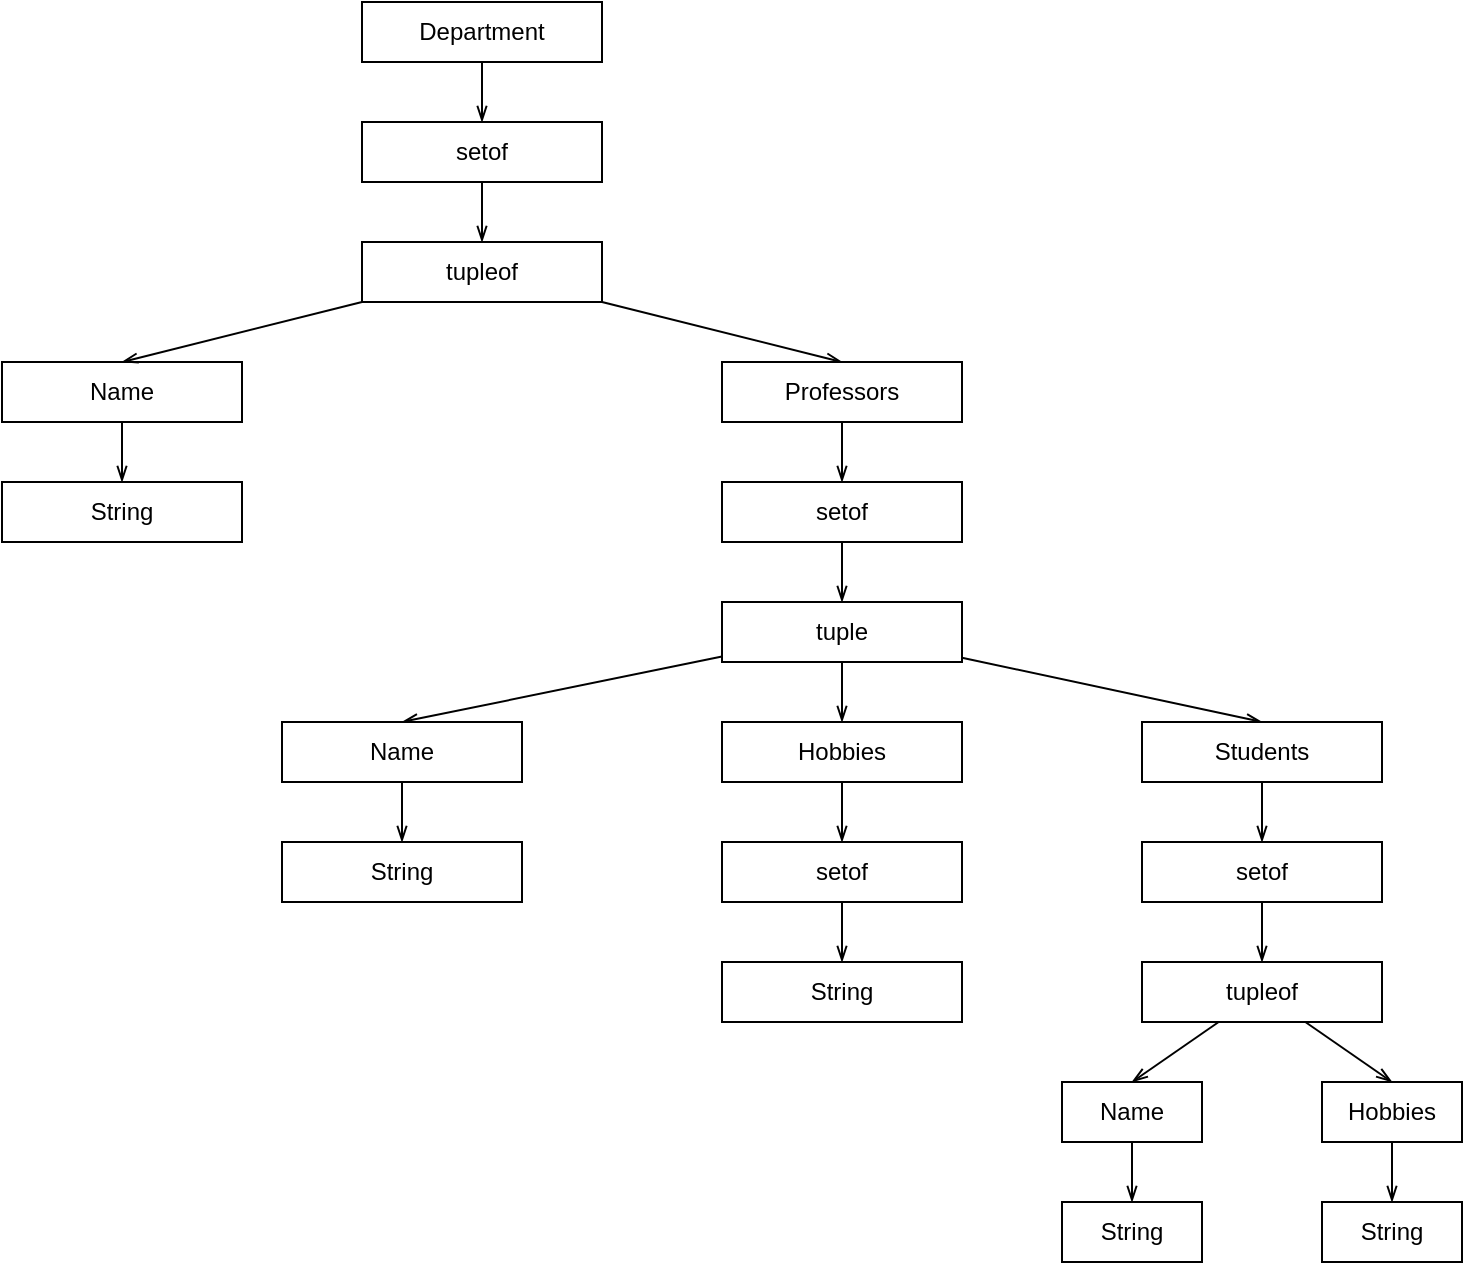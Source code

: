 <mxfile version="22.1.5" type="device">
  <diagram name="Page-1" id="TJhCuud45jHFmHBP4ZVE">
    <mxGraphModel dx="706" dy="559" grid="1" gridSize="10" guides="1" tooltips="1" connect="1" arrows="1" fold="1" page="1" pageScale="1" pageWidth="850" pageHeight="1100" math="0" shadow="0">
      <root>
        <mxCell id="0" />
        <mxCell id="1" parent="0" />
        <mxCell id="U1chCLL4d3GqoEXAgd2N-22" style="edgeStyle=orthogonalEdgeStyle;rounded=0;orthogonalLoop=1;jettySize=auto;html=1;entryX=0.5;entryY=0;entryDx=0;entryDy=0;endArrow=openThin;endFill=0;" edge="1" parent="1" source="U1chCLL4d3GqoEXAgd2N-1" target="U1chCLL4d3GqoEXAgd2N-3">
          <mxGeometry relative="1" as="geometry" />
        </mxCell>
        <mxCell id="U1chCLL4d3GqoEXAgd2N-1" value="Department" style="rounded=0;whiteSpace=wrap;html=1;" vertex="1" parent="1">
          <mxGeometry x="290" y="70" width="120" height="30" as="geometry" />
        </mxCell>
        <mxCell id="U1chCLL4d3GqoEXAgd2N-26" style="edgeStyle=orthogonalEdgeStyle;rounded=0;orthogonalLoop=1;jettySize=auto;html=1;entryX=0.5;entryY=0;entryDx=0;entryDy=0;endArrow=openThin;endFill=0;" edge="1" parent="1" source="U1chCLL4d3GqoEXAgd2N-2" target="U1chCLL4d3GqoEXAgd2N-6">
          <mxGeometry relative="1" as="geometry" />
        </mxCell>
        <mxCell id="U1chCLL4d3GqoEXAgd2N-2" value="Name" style="rounded=0;whiteSpace=wrap;html=1;" vertex="1" parent="1">
          <mxGeometry x="110" y="250" width="120" height="30" as="geometry" />
        </mxCell>
        <mxCell id="U1chCLL4d3GqoEXAgd2N-23" style="edgeStyle=orthogonalEdgeStyle;rounded=0;orthogonalLoop=1;jettySize=auto;html=1;entryX=0.5;entryY=0;entryDx=0;entryDy=0;endArrow=openThin;endFill=0;" edge="1" parent="1" source="U1chCLL4d3GqoEXAgd2N-3" target="U1chCLL4d3GqoEXAgd2N-4">
          <mxGeometry relative="1" as="geometry" />
        </mxCell>
        <mxCell id="U1chCLL4d3GqoEXAgd2N-3" value="setof" style="rounded=0;whiteSpace=wrap;html=1;" vertex="1" parent="1">
          <mxGeometry x="290" y="130" width="120" height="30" as="geometry" />
        </mxCell>
        <mxCell id="U1chCLL4d3GqoEXAgd2N-24" style="rounded=0;orthogonalLoop=1;jettySize=auto;html=1;entryX=0.5;entryY=0;entryDx=0;entryDy=0;endArrow=openThin;endFill=0;" edge="1" parent="1" source="U1chCLL4d3GqoEXAgd2N-4" target="U1chCLL4d3GqoEXAgd2N-2">
          <mxGeometry relative="1" as="geometry" />
        </mxCell>
        <mxCell id="U1chCLL4d3GqoEXAgd2N-25" style="rounded=0;orthogonalLoop=1;jettySize=auto;html=1;entryX=0.5;entryY=0;entryDx=0;entryDy=0;endArrow=openThin;endFill=0;" edge="1" parent="1" source="U1chCLL4d3GqoEXAgd2N-4" target="U1chCLL4d3GqoEXAgd2N-5">
          <mxGeometry relative="1" as="geometry" />
        </mxCell>
        <mxCell id="U1chCLL4d3GqoEXAgd2N-4" value="tupleof" style="rounded=0;whiteSpace=wrap;html=1;" vertex="1" parent="1">
          <mxGeometry x="290" y="190" width="120" height="30" as="geometry" />
        </mxCell>
        <mxCell id="U1chCLL4d3GqoEXAgd2N-27" style="edgeStyle=orthogonalEdgeStyle;rounded=0;orthogonalLoop=1;jettySize=auto;html=1;entryX=0.5;entryY=0;entryDx=0;entryDy=0;endArrow=openThin;endFill=0;" edge="1" parent="1" source="U1chCLL4d3GqoEXAgd2N-5" target="U1chCLL4d3GqoEXAgd2N-7">
          <mxGeometry relative="1" as="geometry" />
        </mxCell>
        <mxCell id="U1chCLL4d3GqoEXAgd2N-5" value="Professors" style="rounded=0;whiteSpace=wrap;html=1;" vertex="1" parent="1">
          <mxGeometry x="470" y="250" width="120" height="30" as="geometry" />
        </mxCell>
        <mxCell id="U1chCLL4d3GqoEXAgd2N-6" value="String" style="rounded=0;whiteSpace=wrap;html=1;" vertex="1" parent="1">
          <mxGeometry x="110" y="310" width="120" height="30" as="geometry" />
        </mxCell>
        <mxCell id="U1chCLL4d3GqoEXAgd2N-28" style="edgeStyle=orthogonalEdgeStyle;rounded=0;orthogonalLoop=1;jettySize=auto;html=1;entryX=0.5;entryY=0;entryDx=0;entryDy=0;endArrow=openThin;endFill=0;" edge="1" parent="1" source="U1chCLL4d3GqoEXAgd2N-7" target="U1chCLL4d3GqoEXAgd2N-8">
          <mxGeometry relative="1" as="geometry" />
        </mxCell>
        <mxCell id="U1chCLL4d3GqoEXAgd2N-7" value="setof" style="rounded=0;whiteSpace=wrap;html=1;" vertex="1" parent="1">
          <mxGeometry x="470" y="310" width="120" height="30" as="geometry" />
        </mxCell>
        <mxCell id="U1chCLL4d3GqoEXAgd2N-29" style="rounded=0;orthogonalLoop=1;jettySize=auto;html=1;entryX=0.5;entryY=0;entryDx=0;entryDy=0;endArrow=openThin;endFill=0;" edge="1" parent="1" source="U1chCLL4d3GqoEXAgd2N-8" target="U1chCLL4d3GqoEXAgd2N-9">
          <mxGeometry relative="1" as="geometry" />
        </mxCell>
        <mxCell id="U1chCLL4d3GqoEXAgd2N-30" style="rounded=0;orthogonalLoop=1;jettySize=auto;html=1;entryX=0.5;entryY=0;entryDx=0;entryDy=0;endArrow=openThin;endFill=0;" edge="1" parent="1" source="U1chCLL4d3GqoEXAgd2N-8" target="U1chCLL4d3GqoEXAgd2N-11">
          <mxGeometry relative="1" as="geometry" />
        </mxCell>
        <mxCell id="U1chCLL4d3GqoEXAgd2N-31" style="rounded=0;orthogonalLoop=1;jettySize=auto;html=1;entryX=0.5;entryY=0;entryDx=0;entryDy=0;endArrow=openThin;endFill=0;" edge="1" parent="1" source="U1chCLL4d3GqoEXAgd2N-8" target="U1chCLL4d3GqoEXAgd2N-14">
          <mxGeometry relative="1" as="geometry" />
        </mxCell>
        <mxCell id="U1chCLL4d3GqoEXAgd2N-8" value="tuple" style="rounded=0;whiteSpace=wrap;html=1;" vertex="1" parent="1">
          <mxGeometry x="470" y="370" width="120" height="30" as="geometry" />
        </mxCell>
        <mxCell id="U1chCLL4d3GqoEXAgd2N-32" style="edgeStyle=orthogonalEdgeStyle;rounded=0;orthogonalLoop=1;jettySize=auto;html=1;entryX=0.5;entryY=0;entryDx=0;entryDy=0;endArrow=openThin;endFill=0;" edge="1" parent="1" source="U1chCLL4d3GqoEXAgd2N-9" target="U1chCLL4d3GqoEXAgd2N-10">
          <mxGeometry relative="1" as="geometry" />
        </mxCell>
        <mxCell id="U1chCLL4d3GqoEXAgd2N-9" value="Name" style="rounded=0;whiteSpace=wrap;html=1;" vertex="1" parent="1">
          <mxGeometry x="250" y="430" width="120" height="30" as="geometry" />
        </mxCell>
        <mxCell id="U1chCLL4d3GqoEXAgd2N-10" value="String" style="rounded=0;whiteSpace=wrap;html=1;" vertex="1" parent="1">
          <mxGeometry x="250" y="490" width="120" height="30" as="geometry" />
        </mxCell>
        <mxCell id="U1chCLL4d3GqoEXAgd2N-33" style="edgeStyle=orthogonalEdgeStyle;rounded=0;orthogonalLoop=1;jettySize=auto;html=1;entryX=0.5;entryY=0;entryDx=0;entryDy=0;endArrow=openThin;endFill=0;" edge="1" parent="1" source="U1chCLL4d3GqoEXAgd2N-11" target="U1chCLL4d3GqoEXAgd2N-12">
          <mxGeometry relative="1" as="geometry" />
        </mxCell>
        <mxCell id="U1chCLL4d3GqoEXAgd2N-11" value="Hobbies" style="rounded=0;whiteSpace=wrap;html=1;" vertex="1" parent="1">
          <mxGeometry x="470" y="430" width="120" height="30" as="geometry" />
        </mxCell>
        <mxCell id="U1chCLL4d3GqoEXAgd2N-34" style="edgeStyle=orthogonalEdgeStyle;rounded=0;orthogonalLoop=1;jettySize=auto;html=1;entryX=0.5;entryY=0;entryDx=0;entryDy=0;endArrow=openThin;endFill=0;" edge="1" parent="1" source="U1chCLL4d3GqoEXAgd2N-12" target="U1chCLL4d3GqoEXAgd2N-13">
          <mxGeometry relative="1" as="geometry" />
        </mxCell>
        <mxCell id="U1chCLL4d3GqoEXAgd2N-12" value="setof" style="rounded=0;whiteSpace=wrap;html=1;" vertex="1" parent="1">
          <mxGeometry x="470" y="490" width="120" height="30" as="geometry" />
        </mxCell>
        <mxCell id="U1chCLL4d3GqoEXAgd2N-13" value="String" style="rounded=0;whiteSpace=wrap;html=1;" vertex="1" parent="1">
          <mxGeometry x="470" y="550" width="120" height="30" as="geometry" />
        </mxCell>
        <mxCell id="U1chCLL4d3GqoEXAgd2N-35" style="edgeStyle=orthogonalEdgeStyle;rounded=0;orthogonalLoop=1;jettySize=auto;html=1;entryX=0.5;entryY=0;entryDx=0;entryDy=0;endArrow=openThin;endFill=0;" edge="1" parent="1" source="U1chCLL4d3GqoEXAgd2N-14" target="U1chCLL4d3GqoEXAgd2N-21">
          <mxGeometry relative="1" as="geometry" />
        </mxCell>
        <mxCell id="U1chCLL4d3GqoEXAgd2N-14" value="Students" style="rounded=0;whiteSpace=wrap;html=1;" vertex="1" parent="1">
          <mxGeometry x="680" y="430" width="120" height="30" as="geometry" />
        </mxCell>
        <mxCell id="U1chCLL4d3GqoEXAgd2N-37" style="rounded=0;orthogonalLoop=1;jettySize=auto;html=1;entryX=0.5;entryY=0;entryDx=0;entryDy=0;endArrow=openThin;endFill=0;" edge="1" parent="1" source="U1chCLL4d3GqoEXAgd2N-15" target="U1chCLL4d3GqoEXAgd2N-16">
          <mxGeometry relative="1" as="geometry" />
        </mxCell>
        <mxCell id="U1chCLL4d3GqoEXAgd2N-38" style="rounded=0;orthogonalLoop=1;jettySize=auto;html=1;entryX=0.5;entryY=0;entryDx=0;entryDy=0;endArrow=openThin;endFill=0;" edge="1" parent="1" source="U1chCLL4d3GqoEXAgd2N-15" target="U1chCLL4d3GqoEXAgd2N-18">
          <mxGeometry relative="1" as="geometry" />
        </mxCell>
        <mxCell id="U1chCLL4d3GqoEXAgd2N-15" value="tupleof" style="rounded=0;whiteSpace=wrap;html=1;" vertex="1" parent="1">
          <mxGeometry x="680" y="550" width="120" height="30" as="geometry" />
        </mxCell>
        <mxCell id="U1chCLL4d3GqoEXAgd2N-39" style="edgeStyle=orthogonalEdgeStyle;rounded=0;orthogonalLoop=1;jettySize=auto;html=1;entryX=0.5;entryY=0;entryDx=0;entryDy=0;endArrow=openThin;endFill=0;" edge="1" parent="1" source="U1chCLL4d3GqoEXAgd2N-16" target="U1chCLL4d3GqoEXAgd2N-19">
          <mxGeometry relative="1" as="geometry" />
        </mxCell>
        <mxCell id="U1chCLL4d3GqoEXAgd2N-16" value="Name" style="rounded=0;whiteSpace=wrap;html=1;" vertex="1" parent="1">
          <mxGeometry x="640" y="610" width="70" height="30" as="geometry" />
        </mxCell>
        <mxCell id="U1chCLL4d3GqoEXAgd2N-40" style="edgeStyle=orthogonalEdgeStyle;rounded=0;orthogonalLoop=1;jettySize=auto;html=1;entryX=0.5;entryY=0;entryDx=0;entryDy=0;endArrow=openThin;endFill=0;" edge="1" parent="1" source="U1chCLL4d3GqoEXAgd2N-18" target="U1chCLL4d3GqoEXAgd2N-20">
          <mxGeometry relative="1" as="geometry" />
        </mxCell>
        <mxCell id="U1chCLL4d3GqoEXAgd2N-18" value="Hobbies" style="rounded=0;whiteSpace=wrap;html=1;" vertex="1" parent="1">
          <mxGeometry x="770" y="610" width="70" height="30" as="geometry" />
        </mxCell>
        <mxCell id="U1chCLL4d3GqoEXAgd2N-19" value="String" style="rounded=0;whiteSpace=wrap;html=1;" vertex="1" parent="1">
          <mxGeometry x="640" y="670" width="70" height="30" as="geometry" />
        </mxCell>
        <mxCell id="U1chCLL4d3GqoEXAgd2N-20" value="String" style="rounded=0;whiteSpace=wrap;html=1;" vertex="1" parent="1">
          <mxGeometry x="770" y="670" width="70" height="30" as="geometry" />
        </mxCell>
        <mxCell id="U1chCLL4d3GqoEXAgd2N-36" style="edgeStyle=orthogonalEdgeStyle;rounded=0;orthogonalLoop=1;jettySize=auto;html=1;entryX=0.5;entryY=0;entryDx=0;entryDy=0;endArrow=openThin;endFill=0;" edge="1" parent="1" source="U1chCLL4d3GqoEXAgd2N-21" target="U1chCLL4d3GqoEXAgd2N-15">
          <mxGeometry relative="1" as="geometry" />
        </mxCell>
        <mxCell id="U1chCLL4d3GqoEXAgd2N-21" value="setof" style="rounded=0;whiteSpace=wrap;html=1;" vertex="1" parent="1">
          <mxGeometry x="680" y="490" width="120" height="30" as="geometry" />
        </mxCell>
      </root>
    </mxGraphModel>
  </diagram>
</mxfile>
